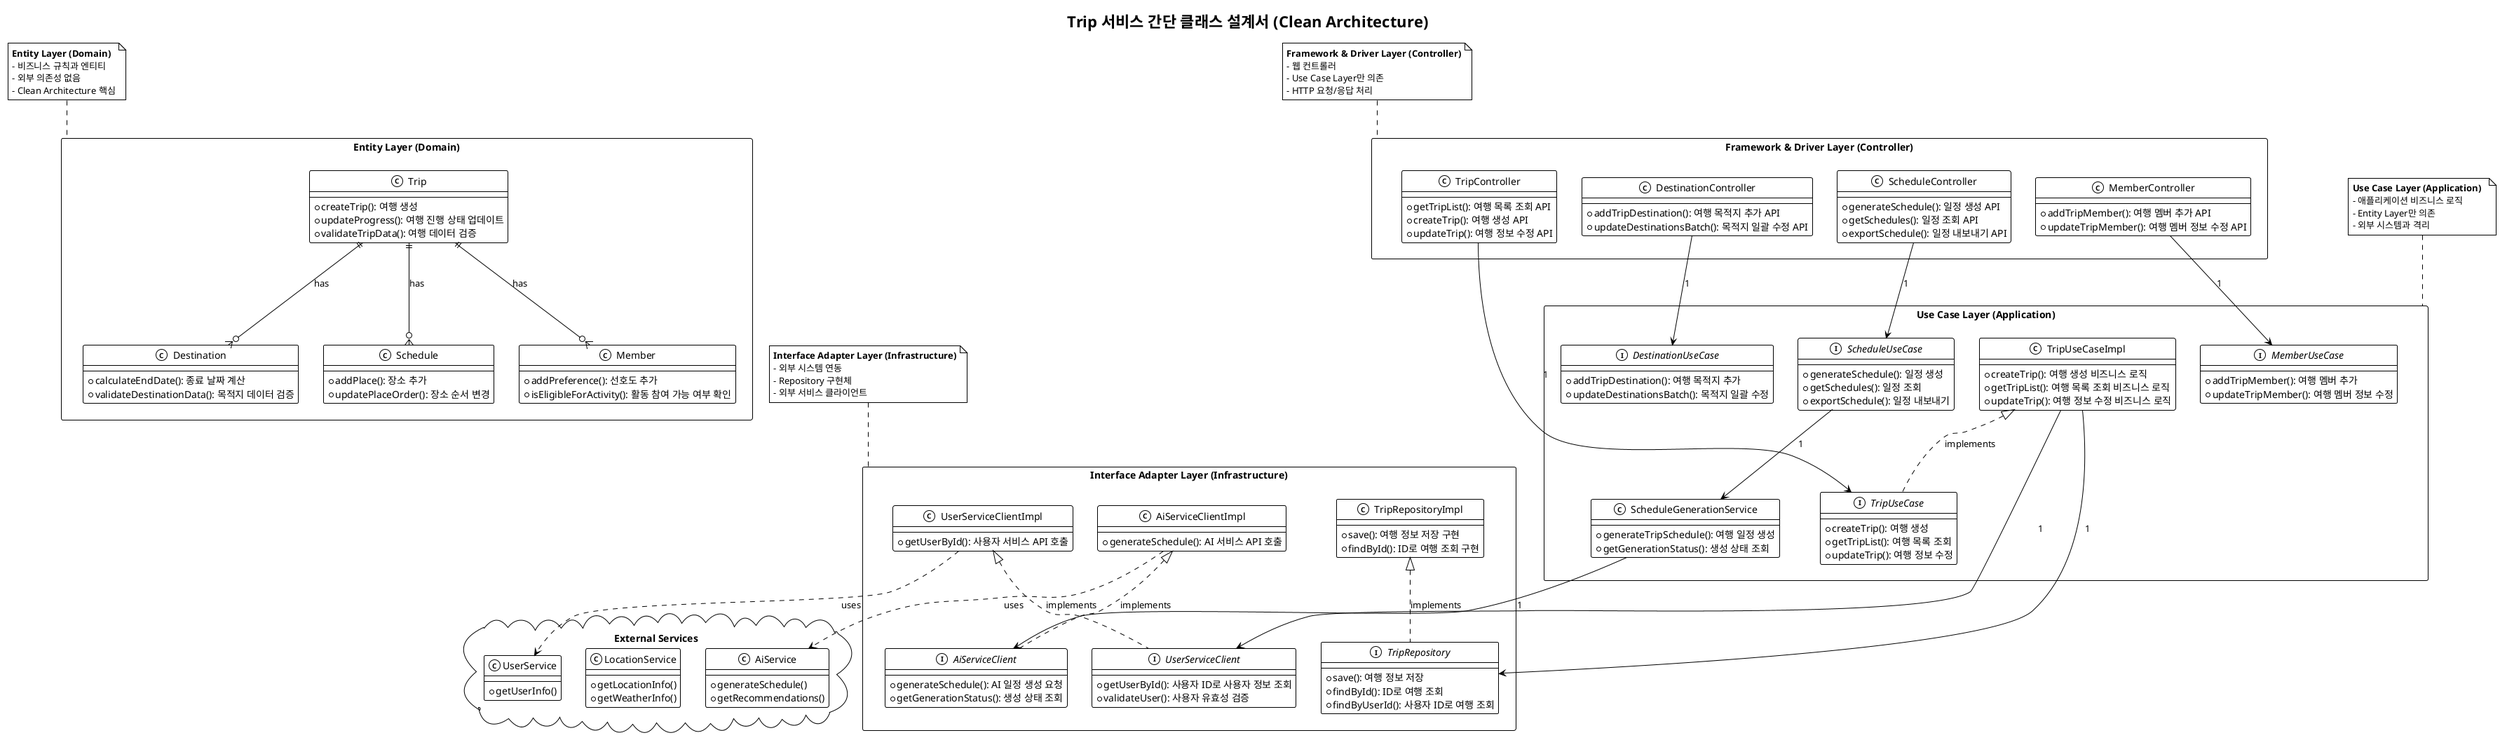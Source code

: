 @startuml
!theme mono

title Trip 서비스 간단 클래스 설계서 (Clean Architecture)

' ======================================
' Clean Architecture Layers Overview
' ======================================

package "Entity Layer (Domain)" <<Rectangle>> {
    class Trip {
        +createTrip(): 여행 생성
        +updateProgress(): 여행 진행 상태 업데이트
        +validateTripData(): 여행 데이터 검증
    }

    class Member {
        +addPreference(): 선호도 추가
        +isEligibleForActivity(): 활동 참여 가능 여부 확인
    }

    class Destination {
        +calculateEndDate(): 종료 날짜 계산
        +validateDestinationData(): 목적지 데이터 검증
    }

    class Schedule {
        +addPlace(): 장소 추가
        +updatePlaceOrder(): 장소 순서 변경
    }
}

package "Use Case Layer (Application)" <<Rectangle>> {
    interface TripUseCase {
        +createTrip(): 여행 생성
        +getTripList(): 여행 목록 조회
        +updateTrip(): 여행 정보 수정
    }

    interface MemberUseCase {
        +addTripMember(): 여행 멤버 추가
        +updateTripMember(): 여행 멤버 정보 수정
    }

    interface DestinationUseCase {
        +addTripDestination(): 여행 목적지 추가
        +updateDestinationsBatch(): 목적지 일괄 수정
    }

    interface ScheduleUseCase {
        +generateSchedule(): 일정 생성
        +getSchedules(): 일정 조회
        +exportSchedule(): 일정 내보내기
    }

    class TripUseCaseImpl {
        +createTrip(): 여행 생성 비즈니스 로직
        +getTripList(): 여행 목록 조회 비즈니스 로직
        +updateTrip(): 여행 정보 수정 비즈니스 로직
    }

    class ScheduleGenerationService {
        +generateTripSchedule(): 여행 일정 생성
        +getGenerationStatus(): 생성 상태 조회
    }
}

package "Interface Adapter Layer (Infrastructure)" <<Rectangle>> {
    interface TripRepository {
        +save(): 여행 정보 저장
        +findById(): ID로 여행 조회
        +findByUserId(): 사용자 ID로 여행 조회
    }

    interface UserServiceClient {
        +getUserById(): 사용자 ID로 사용자 정보 조회
        +validateUser(): 사용자 유효성 검증
    }

    interface AiServiceClient {
        +generateSchedule(): AI 일정 생성 요청
        +getGenerationStatus(): 생성 상태 조회
    }

    class TripRepositoryImpl {
        +save(): 여행 정보 저장 구현
        +findById(): ID로 여행 조회 구현
    }

    class UserServiceClientImpl {
        +getUserById(): 사용자 서비스 API 호출
    }

    class AiServiceClientImpl {
        +generateSchedule(): AI 서비스 API 호출
    }
}

package "Framework & Driver Layer (Controller)" <<Rectangle>> {
    class TripController {
        +getTripList(): 여행 목록 조회 API
        +createTrip(): 여행 생성 API
        +updateTrip(): 여행 정보 수정 API
    }

    class MemberController {
        +addTripMember(): 여행 멤버 추가 API
        +updateTripMember(): 여행 멤버 정보 수정 API
    }

    class DestinationController {
        +addTripDestination(): 여행 목적지 추가 API
        +updateDestinationsBatch(): 목적지 일괄 수정 API
    }

    class ScheduleController {
        +generateSchedule(): 일정 생성 API
        +getSchedules(): 일정 조회 API
        +exportSchedule(): 일정 내보내기 API
    }
}

' ======================================
' Key Relationships (Clean Architecture)
' ======================================

' Entity relationships
Trip ||--o{ Member : has
Trip ||--o{ Destination : has  
Trip ||--o{ Schedule : has

' Clean Architecture dependencies (inward only)
TripController --> TripUseCase : 1
MemberController --> MemberUseCase : 1
DestinationController --> DestinationUseCase : 1
ScheduleController --> ScheduleUseCase : 1

TripUseCaseImpl <|.. TripUseCase : implements
TripUseCaseImpl --> TripRepository : 1
TripUseCaseImpl --> UserServiceClient : 1

TripRepositoryImpl <|.. TripRepository : implements
UserServiceClientImpl <|.. UserServiceClient : implements
AiServiceClientImpl <|.. AiServiceClient : implements

' External service dependencies
ScheduleGenerationService --> AiServiceClient : 1
ScheduleUseCase --> ScheduleGenerationService : 1

' ======================================
' Architecture Notes
' ======================================
note top of "Entity Layer (Domain)"
**Entity Layer (Domain)**
- 비즈니스 규칙과 엔티티
- 외부 의존성 없음
- Clean Architecture 핵심
end note

note top of "Use Case Layer (Application)"
**Use Case Layer (Application)**  
- 애플리케이션 비즈니스 로직
- Entity Layer만 의존
- 외부 시스템과 격리
end note

note top of "Interface Adapter Layer (Infrastructure)"
**Interface Adapter Layer (Infrastructure)**
- 외부 시스템 연동
- Repository 구현체
- 외부 서비스 클라이언트
end note

note top of "Framework & Driver Layer (Controller)"
**Framework & Driver Layer (Controller)**
- 웹 컨트롤러
- Use Case Layer만 의존
- HTTP 요청/응답 처리
end note

' ======================================
' External Service Integration
' ======================================
package "External Services" <<Cloud>> {
    class UserService {
        +getUserInfo()
    }
    
    class LocationService {
        +getLocationInfo()
        +getWeatherInfo()
    }
    
    class AiService {
        +generateSchedule()
        +getRecommendations()
    }
}

UserServiceClientImpl ..> UserService : uses
AiServiceClientImpl ..> AiService : uses

@enduml